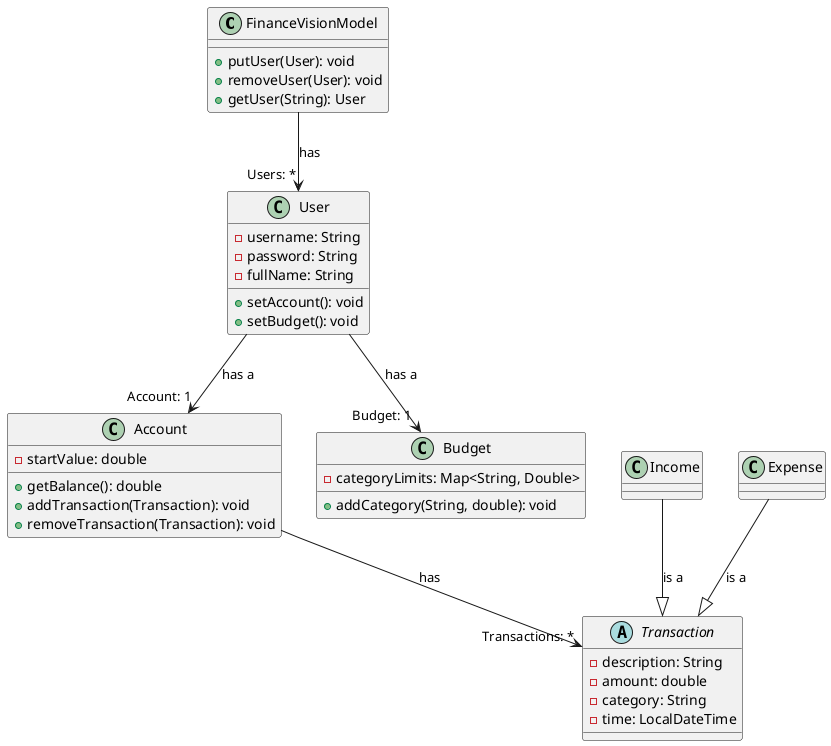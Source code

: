 @startuml core
FinanceVisionModel --> "Users: *" User : has

User --> "Account: 1" Account : has a

User --> "Budget: 1" Budget : has a

Account --> "Transactions: *" Transaction : has

Income --|> Transaction : is a

Expense --|> Transaction : is a



class FinanceVisionModel {
    +putUser(User): void
    +removeUser(User): void
    +getUser(String): User
}
class User {
    -username: String
    -password: String
    -fullName: String
    +setAccount(): void
    +setBudget(): void
}
class Account {
    -startValue: double
    +getBalance(): double
    +addTransaction(Transaction): void
    +removeTransaction(Transaction): void
}
abstract class Transaction {
    -description: String
    -amount: double
    -category: String
    -time: LocalDateTime
}
class Budget {
    -categoryLimits: Map<String, Double>
    +addCategory(String, double): void
}

@enduml